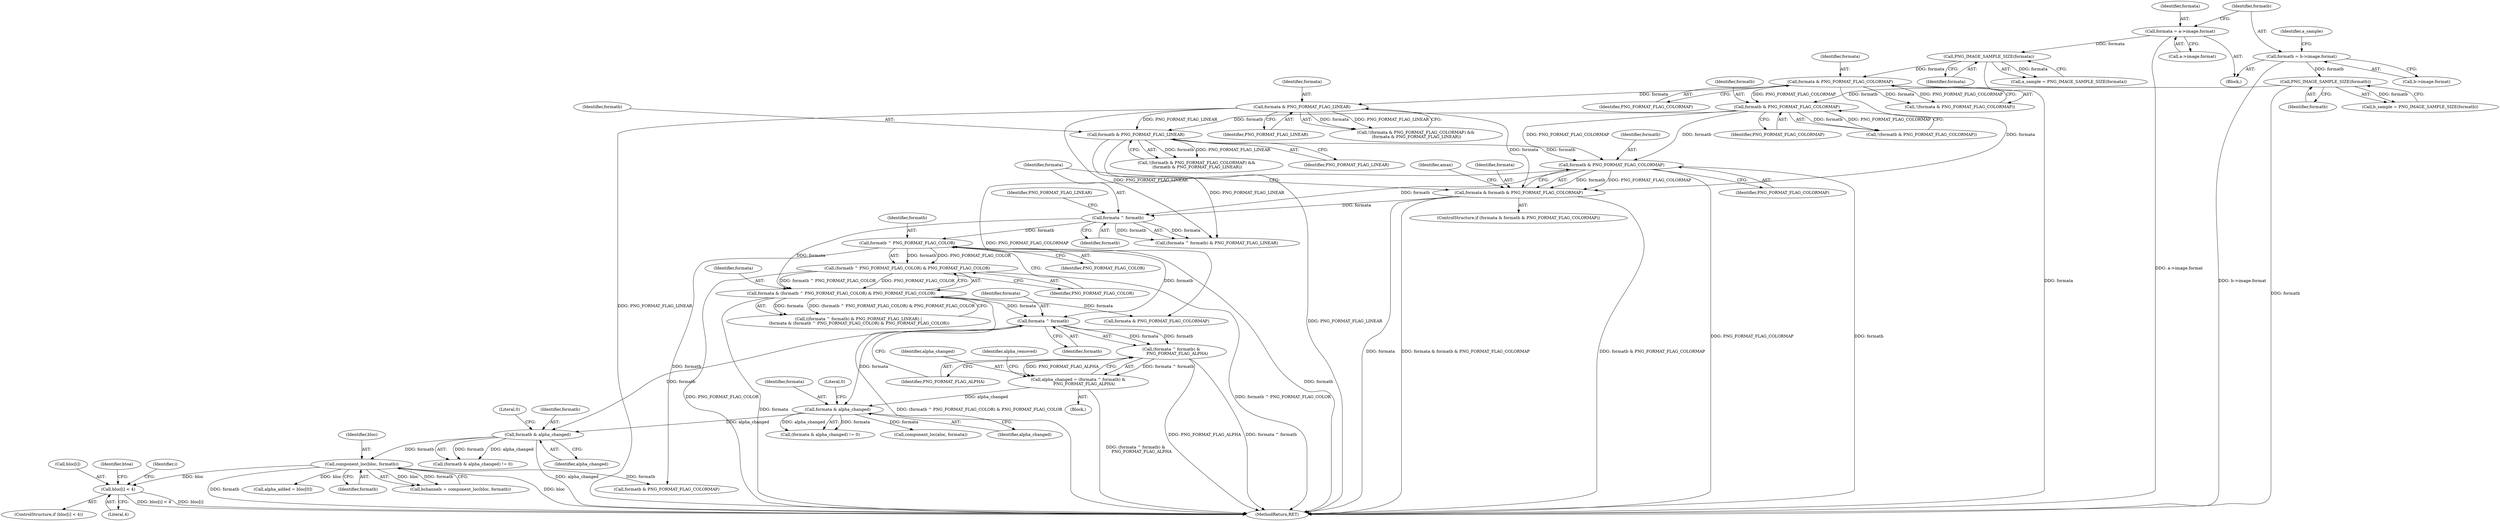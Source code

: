 digraph "0_Android_9d4853418ab2f754c2b63e091c29c5529b8b86ca_27@array" {
"1000740" [label="(Call,bloc[i] < 4)"];
"1000727" [label="(Call,component_loc(bloc, formatb))"];
"1000712" [label="(Call,formatb & alpha_changed)"];
"1000698" [label="(Call,formata ^ formatb)"];
"1000686" [label="(Call,formata & (formatb ^ PNG_FORMAT_FLAG_COLOR) & PNG_FORMAT_FLAG_COLOR)"];
"1000682" [label="(Call,formata ^ formatb)"];
"1000303" [label="(Call,formata & formatb & PNG_FORMAT_FLAG_COLORMAP)"];
"1000257" [label="(Call,formata & PNG_FORMAT_FLAG_COLORMAP)"];
"1000208" [label="(Call,PNG_IMAGE_SAMPLE_SIZE(formata))"];
"1000190" [label="(Call,formata = a->image.format)"];
"1000260" [label="(Call,formata & PNG_FORMAT_FLAG_LINEAR)"];
"1000305" [label="(Call,formatb & PNG_FORMAT_FLAG_COLORMAP)"];
"1000272" [label="(Call,formatb & PNG_FORMAT_FLAG_LINEAR)"];
"1000269" [label="(Call,formatb & PNG_FORMAT_FLAG_COLORMAP)"];
"1000213" [label="(Call,PNG_IMAGE_SAMPLE_SIZE(formatb))"];
"1000198" [label="(Call,formatb = b->image.format)"];
"1000688" [label="(Call,(formatb ^ PNG_FORMAT_FLAG_COLOR) & PNG_FORMAT_FLAG_COLOR)"];
"1000689" [label="(Call,formatb ^ PNG_FORMAT_FLAG_COLOR)"];
"1000705" [label="(Call,formata & alpha_changed)"];
"1000695" [label="(Call,alpha_changed = (formata ^ formatb) &\n         PNG_FORMAT_FLAG_ALPHA)"];
"1000697" [label="(Call,(formata ^ formatb) &\n         PNG_FORMAT_FLAG_ALPHA)"];
"1000713" [label="(Identifier,formatb)"];
"1000315" [label="(Identifier,amax)"];
"1000711" [label="(Call,(formatb & alpha_changed) != 0)"];
"1000261" [label="(Identifier,formata)"];
"1000845" [label="(Call,formata & PNG_FORMAT_FLAG_COLORMAP)"];
"1000267" [label="(Call,!(formatb & PNG_FORMAT_FLAG_COLORMAP) &&\n (formatb & PNG_FORMAT_FLAG_LINEAR))"];
"1000686" [label="(Call,formata & (formatb ^ PNG_FORMAT_FLAG_COLOR) & PNG_FORMAT_FLAG_COLOR)"];
"1000690" [label="(Identifier,formatb)"];
"1000722" [label="(Call,component_loc(aloc, formata))"];
"1000213" [label="(Call,PNG_IMAGE_SAMPLE_SIZE(formatb))"];
"1000689" [label="(Call,formatb ^ PNG_FORMAT_FLAG_COLOR)"];
"1000269" [label="(Call,formatb & PNG_FORMAT_FLAG_COLORMAP)"];
"1000256" [label="(Call,!(formata & PNG_FORMAT_FLAG_COLORMAP))"];
"1000692" [label="(Identifier,PNG_FORMAT_FLAG_COLOR)"];
"1000707" [label="(Identifier,alpha_changed)"];
"1000725" [label="(Call,bchannels = component_loc(bloc, formatb))"];
"1000706" [label="(Identifier,formata)"];
"1000696" [label="(Identifier,alpha_changed)"];
"1000307" [label="(Identifier,PNG_FORMAT_FLAG_COLORMAP)"];
"1000715" [label="(Literal,0)"];
"1000697" [label="(Call,(formata ^ formatb) &\n         PNG_FORMAT_FLAG_ALPHA)"];
"1000191" [label="(Identifier,formata)"];
"1000740" [label="(Call,bloc[i] < 4)"];
"1000214" [label="(Identifier,formatb)"];
"1000700" [label="(Identifier,formatb)"];
"1000682" [label="(Call,formata ^ formatb)"];
"1000302" [label="(ControlStructure,if (formata & formatb & PNG_FORMAT_FLAG_COLORMAP))"];
"1000741" [label="(Call,bloc[i])"];
"1000262" [label="(Identifier,PNG_FORMAT_FLAG_LINEAR)"];
"1000272" [label="(Call,formatb & PNG_FORMAT_FLAG_LINEAR)"];
"1000257" [label="(Call,formata & PNG_FORMAT_FLAG_COLORMAP)"];
"1000190" [label="(Call,formata = a->image.format)"];
"1000255" [label="(Call,!(formata & PNG_FORMAT_FLAG_COLORMAP) &&\n (formata & PNG_FORMAT_FLAG_LINEAR))"];
"1000274" [label="(Identifier,PNG_FORMAT_FLAG_LINEAR)"];
"1000712" [label="(Call,formatb & alpha_changed)"];
"1000756" [label="(Call,alpha_added = bloc[0])"];
"1000680" [label="(Call,((formata ^ formatb) & PNG_FORMAT_FLAG_LINEAR) |\n (formata & (formatb ^ PNG_FORMAT_FLAG_COLOR) & PNG_FORMAT_FLAG_COLOR))"];
"1000698" [label="(Call,formata ^ formatb)"];
"1000747" [label="(Identifier,btoa)"];
"1000683" [label="(Identifier,formata)"];
"1000303" [label="(Call,formata & formatb & PNG_FORMAT_FLAG_COLORMAP)"];
"1000206" [label="(Call,a_sample = PNG_IMAGE_SAMPLE_SIZE(formata))"];
"1000259" [label="(Identifier,PNG_FORMAT_FLAG_COLORMAP)"];
"1000708" [label="(Literal,0)"];
"1000691" [label="(Identifier,PNG_FORMAT_FLAG_COLOR)"];
"1000714" [label="(Identifier,alpha_changed)"];
"1000209" [label="(Identifier,formata)"];
"1001128" [label="(MethodReturn,RET)"];
"1000729" [label="(Identifier,formatb)"];
"1000271" [label="(Identifier,PNG_FORMAT_FLAG_COLORMAP)"];
"1000727" [label="(Call,component_loc(bloc, formatb))"];
"1000200" [label="(Call,b->image.format)"];
"1000304" [label="(Identifier,formata)"];
"1000192" [label="(Call,a->image.format)"];
"1000305" [label="(Call,formatb & PNG_FORMAT_FLAG_COLORMAP)"];
"1000701" [label="(Identifier,PNG_FORMAT_FLAG_ALPHA)"];
"1000705" [label="(Call,formata & alpha_changed)"];
"1000681" [label="(Call,(formata ^ formatb) & PNG_FORMAT_FLAG_LINEAR)"];
"1000738" [label="(Identifier,i)"];
"1000144" [label="(Block,)"];
"1000728" [label="(Identifier,bloc)"];
"1000258" [label="(Identifier,formata)"];
"1000211" [label="(Call,b_sample = PNG_IMAGE_SAMPLE_SIZE(formatb))"];
"1000198" [label="(Call,formatb = b->image.format)"];
"1000704" [label="(Call,(formata & alpha_changed) != 0)"];
"1000695" [label="(Call,alpha_changed = (formata ^ formatb) &\n         PNG_FORMAT_FLAG_ALPHA)"];
"1000703" [label="(Identifier,alpha_removed)"];
"1000687" [label="(Identifier,formata)"];
"1000693" [label="(Block,)"];
"1000688" [label="(Call,(formatb ^ PNG_FORMAT_FLAG_COLOR) & PNG_FORMAT_FLAG_COLOR)"];
"1000739" [label="(ControlStructure,if (bloc[i] < 4))"];
"1000744" [label="(Literal,4)"];
"1000273" [label="(Identifier,formatb)"];
"1000260" [label="(Call,formata & PNG_FORMAT_FLAG_LINEAR)"];
"1000684" [label="(Identifier,formatb)"];
"1000268" [label="(Call,!(formatb & PNG_FORMAT_FLAG_COLORMAP))"];
"1000208" [label="(Call,PNG_IMAGE_SAMPLE_SIZE(formata))"];
"1000699" [label="(Identifier,formata)"];
"1000870" [label="(Call,formatb & PNG_FORMAT_FLAG_COLORMAP)"];
"1000199" [label="(Identifier,formatb)"];
"1000306" [label="(Identifier,formatb)"];
"1000270" [label="(Identifier,formatb)"];
"1000207" [label="(Identifier,a_sample)"];
"1000685" [label="(Identifier,PNG_FORMAT_FLAG_LINEAR)"];
"1000740" -> "1000739"  [label="AST: "];
"1000740" -> "1000744"  [label="CFG: "];
"1000741" -> "1000740"  [label="AST: "];
"1000744" -> "1000740"  [label="AST: "];
"1000747" -> "1000740"  [label="CFG: "];
"1000738" -> "1000740"  [label="CFG: "];
"1000740" -> "1001128"  [label="DDG: bloc[i] < 4"];
"1000740" -> "1001128"  [label="DDG: bloc[i]"];
"1000727" -> "1000740"  [label="DDG: bloc"];
"1000727" -> "1000725"  [label="AST: "];
"1000727" -> "1000729"  [label="CFG: "];
"1000728" -> "1000727"  [label="AST: "];
"1000729" -> "1000727"  [label="AST: "];
"1000725" -> "1000727"  [label="CFG: "];
"1000727" -> "1001128"  [label="DDG: formatb"];
"1000727" -> "1001128"  [label="DDG: bloc"];
"1000727" -> "1000725"  [label="DDG: bloc"];
"1000727" -> "1000725"  [label="DDG: formatb"];
"1000712" -> "1000727"  [label="DDG: formatb"];
"1000727" -> "1000756"  [label="DDG: bloc"];
"1000727" -> "1000870"  [label="DDG: formatb"];
"1000712" -> "1000711"  [label="AST: "];
"1000712" -> "1000714"  [label="CFG: "];
"1000713" -> "1000712"  [label="AST: "];
"1000714" -> "1000712"  [label="AST: "];
"1000715" -> "1000712"  [label="CFG: "];
"1000712" -> "1001128"  [label="DDG: alpha_changed"];
"1000712" -> "1000711"  [label="DDG: formatb"];
"1000712" -> "1000711"  [label="DDG: alpha_changed"];
"1000698" -> "1000712"  [label="DDG: formatb"];
"1000705" -> "1000712"  [label="DDG: alpha_changed"];
"1000698" -> "1000697"  [label="AST: "];
"1000698" -> "1000700"  [label="CFG: "];
"1000699" -> "1000698"  [label="AST: "];
"1000700" -> "1000698"  [label="AST: "];
"1000701" -> "1000698"  [label="CFG: "];
"1000698" -> "1000697"  [label="DDG: formata"];
"1000698" -> "1000697"  [label="DDG: formatb"];
"1000686" -> "1000698"  [label="DDG: formata"];
"1000689" -> "1000698"  [label="DDG: formatb"];
"1000698" -> "1000705"  [label="DDG: formata"];
"1000686" -> "1000680"  [label="AST: "];
"1000686" -> "1000688"  [label="CFG: "];
"1000687" -> "1000686"  [label="AST: "];
"1000688" -> "1000686"  [label="AST: "];
"1000680" -> "1000686"  [label="CFG: "];
"1000686" -> "1001128"  [label="DDG: formata"];
"1000686" -> "1001128"  [label="DDG: (formatb ^ PNG_FORMAT_FLAG_COLOR) & PNG_FORMAT_FLAG_COLOR"];
"1000686" -> "1000680"  [label="DDG: formata"];
"1000686" -> "1000680"  [label="DDG: (formatb ^ PNG_FORMAT_FLAG_COLOR) & PNG_FORMAT_FLAG_COLOR"];
"1000682" -> "1000686"  [label="DDG: formata"];
"1000688" -> "1000686"  [label="DDG: formatb ^ PNG_FORMAT_FLAG_COLOR"];
"1000688" -> "1000686"  [label="DDG: PNG_FORMAT_FLAG_COLOR"];
"1000686" -> "1000845"  [label="DDG: formata"];
"1000682" -> "1000681"  [label="AST: "];
"1000682" -> "1000684"  [label="CFG: "];
"1000683" -> "1000682"  [label="AST: "];
"1000684" -> "1000682"  [label="AST: "];
"1000685" -> "1000682"  [label="CFG: "];
"1000682" -> "1000681"  [label="DDG: formata"];
"1000682" -> "1000681"  [label="DDG: formatb"];
"1000303" -> "1000682"  [label="DDG: formata"];
"1000305" -> "1000682"  [label="DDG: formatb"];
"1000682" -> "1000689"  [label="DDG: formatb"];
"1000303" -> "1000302"  [label="AST: "];
"1000303" -> "1000305"  [label="CFG: "];
"1000304" -> "1000303"  [label="AST: "];
"1000305" -> "1000303"  [label="AST: "];
"1000315" -> "1000303"  [label="CFG: "];
"1000683" -> "1000303"  [label="CFG: "];
"1000303" -> "1001128"  [label="DDG: formata"];
"1000303" -> "1001128"  [label="DDG: formata & formatb & PNG_FORMAT_FLAG_COLORMAP"];
"1000303" -> "1001128"  [label="DDG: formatb & PNG_FORMAT_FLAG_COLORMAP"];
"1000257" -> "1000303"  [label="DDG: formata"];
"1000260" -> "1000303"  [label="DDG: formata"];
"1000305" -> "1000303"  [label="DDG: formatb"];
"1000305" -> "1000303"  [label="DDG: PNG_FORMAT_FLAG_COLORMAP"];
"1000257" -> "1000256"  [label="AST: "];
"1000257" -> "1000259"  [label="CFG: "];
"1000258" -> "1000257"  [label="AST: "];
"1000259" -> "1000257"  [label="AST: "];
"1000256" -> "1000257"  [label="CFG: "];
"1000257" -> "1000256"  [label="DDG: formata"];
"1000257" -> "1000256"  [label="DDG: PNG_FORMAT_FLAG_COLORMAP"];
"1000208" -> "1000257"  [label="DDG: formata"];
"1000257" -> "1000260"  [label="DDG: formata"];
"1000257" -> "1000269"  [label="DDG: PNG_FORMAT_FLAG_COLORMAP"];
"1000208" -> "1000206"  [label="AST: "];
"1000208" -> "1000209"  [label="CFG: "];
"1000209" -> "1000208"  [label="AST: "];
"1000206" -> "1000208"  [label="CFG: "];
"1000208" -> "1001128"  [label="DDG: formata"];
"1000208" -> "1000206"  [label="DDG: formata"];
"1000190" -> "1000208"  [label="DDG: formata"];
"1000190" -> "1000144"  [label="AST: "];
"1000190" -> "1000192"  [label="CFG: "];
"1000191" -> "1000190"  [label="AST: "];
"1000192" -> "1000190"  [label="AST: "];
"1000199" -> "1000190"  [label="CFG: "];
"1000190" -> "1001128"  [label="DDG: a->image.format"];
"1000260" -> "1000255"  [label="AST: "];
"1000260" -> "1000262"  [label="CFG: "];
"1000261" -> "1000260"  [label="AST: "];
"1000262" -> "1000260"  [label="AST: "];
"1000255" -> "1000260"  [label="CFG: "];
"1000260" -> "1001128"  [label="DDG: PNG_FORMAT_FLAG_LINEAR"];
"1000260" -> "1000255"  [label="DDG: formata"];
"1000260" -> "1000255"  [label="DDG: PNG_FORMAT_FLAG_LINEAR"];
"1000260" -> "1000272"  [label="DDG: PNG_FORMAT_FLAG_LINEAR"];
"1000260" -> "1000681"  [label="DDG: PNG_FORMAT_FLAG_LINEAR"];
"1000305" -> "1000307"  [label="CFG: "];
"1000306" -> "1000305"  [label="AST: "];
"1000307" -> "1000305"  [label="AST: "];
"1000305" -> "1001128"  [label="DDG: PNG_FORMAT_FLAG_COLORMAP"];
"1000305" -> "1001128"  [label="DDG: formatb"];
"1000272" -> "1000305"  [label="DDG: formatb"];
"1000269" -> "1000305"  [label="DDG: formatb"];
"1000269" -> "1000305"  [label="DDG: PNG_FORMAT_FLAG_COLORMAP"];
"1000305" -> "1000845"  [label="DDG: PNG_FORMAT_FLAG_COLORMAP"];
"1000272" -> "1000267"  [label="AST: "];
"1000272" -> "1000274"  [label="CFG: "];
"1000273" -> "1000272"  [label="AST: "];
"1000274" -> "1000272"  [label="AST: "];
"1000267" -> "1000272"  [label="CFG: "];
"1000272" -> "1001128"  [label="DDG: PNG_FORMAT_FLAG_LINEAR"];
"1000272" -> "1000267"  [label="DDG: formatb"];
"1000272" -> "1000267"  [label="DDG: PNG_FORMAT_FLAG_LINEAR"];
"1000269" -> "1000272"  [label="DDG: formatb"];
"1000272" -> "1000681"  [label="DDG: PNG_FORMAT_FLAG_LINEAR"];
"1000269" -> "1000268"  [label="AST: "];
"1000269" -> "1000271"  [label="CFG: "];
"1000270" -> "1000269"  [label="AST: "];
"1000271" -> "1000269"  [label="AST: "];
"1000268" -> "1000269"  [label="CFG: "];
"1000269" -> "1000268"  [label="DDG: formatb"];
"1000269" -> "1000268"  [label="DDG: PNG_FORMAT_FLAG_COLORMAP"];
"1000213" -> "1000269"  [label="DDG: formatb"];
"1000213" -> "1000211"  [label="AST: "];
"1000213" -> "1000214"  [label="CFG: "];
"1000214" -> "1000213"  [label="AST: "];
"1000211" -> "1000213"  [label="CFG: "];
"1000213" -> "1001128"  [label="DDG: formatb"];
"1000213" -> "1000211"  [label="DDG: formatb"];
"1000198" -> "1000213"  [label="DDG: formatb"];
"1000198" -> "1000144"  [label="AST: "];
"1000198" -> "1000200"  [label="CFG: "];
"1000199" -> "1000198"  [label="AST: "];
"1000200" -> "1000198"  [label="AST: "];
"1000207" -> "1000198"  [label="CFG: "];
"1000198" -> "1001128"  [label="DDG: b->image.format"];
"1000688" -> "1000692"  [label="CFG: "];
"1000689" -> "1000688"  [label="AST: "];
"1000692" -> "1000688"  [label="AST: "];
"1000688" -> "1001128"  [label="DDG: formatb ^ PNG_FORMAT_FLAG_COLOR"];
"1000688" -> "1001128"  [label="DDG: PNG_FORMAT_FLAG_COLOR"];
"1000689" -> "1000688"  [label="DDG: formatb"];
"1000689" -> "1000688"  [label="DDG: PNG_FORMAT_FLAG_COLOR"];
"1000689" -> "1000691"  [label="CFG: "];
"1000690" -> "1000689"  [label="AST: "];
"1000691" -> "1000689"  [label="AST: "];
"1000692" -> "1000689"  [label="CFG: "];
"1000689" -> "1001128"  [label="DDG: formatb"];
"1000689" -> "1000870"  [label="DDG: formatb"];
"1000705" -> "1000704"  [label="AST: "];
"1000705" -> "1000707"  [label="CFG: "];
"1000706" -> "1000705"  [label="AST: "];
"1000707" -> "1000705"  [label="AST: "];
"1000708" -> "1000705"  [label="CFG: "];
"1000705" -> "1000704"  [label="DDG: formata"];
"1000705" -> "1000704"  [label="DDG: alpha_changed"];
"1000695" -> "1000705"  [label="DDG: alpha_changed"];
"1000705" -> "1000722"  [label="DDG: formata"];
"1000695" -> "1000693"  [label="AST: "];
"1000695" -> "1000697"  [label="CFG: "];
"1000696" -> "1000695"  [label="AST: "];
"1000697" -> "1000695"  [label="AST: "];
"1000703" -> "1000695"  [label="CFG: "];
"1000695" -> "1001128"  [label="DDG: (formata ^ formatb) &\n         PNG_FORMAT_FLAG_ALPHA"];
"1000697" -> "1000695"  [label="DDG: formata ^ formatb"];
"1000697" -> "1000695"  [label="DDG: PNG_FORMAT_FLAG_ALPHA"];
"1000697" -> "1000701"  [label="CFG: "];
"1000701" -> "1000697"  [label="AST: "];
"1000697" -> "1001128"  [label="DDG: PNG_FORMAT_FLAG_ALPHA"];
"1000697" -> "1001128"  [label="DDG: formata ^ formatb"];
}
